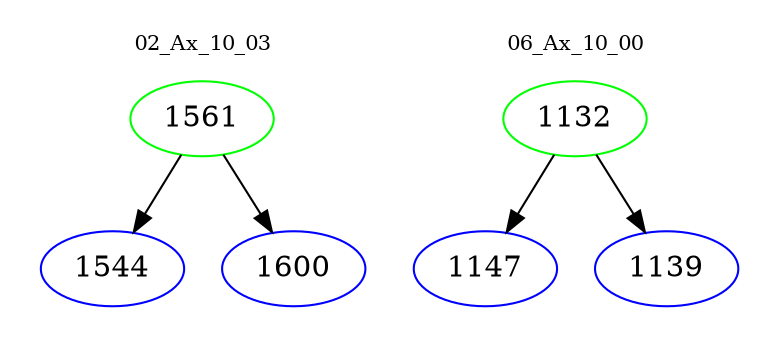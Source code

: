 digraph{
subgraph cluster_0 {
color = white
label = "02_Ax_10_03";
fontsize=10;
T0_1561 [label="1561", color="green"]
T0_1561 -> T0_1544 [color="black"]
T0_1544 [label="1544", color="blue"]
T0_1561 -> T0_1600 [color="black"]
T0_1600 [label="1600", color="blue"]
}
subgraph cluster_1 {
color = white
label = "06_Ax_10_00";
fontsize=10;
T1_1132 [label="1132", color="green"]
T1_1132 -> T1_1147 [color="black"]
T1_1147 [label="1147", color="blue"]
T1_1132 -> T1_1139 [color="black"]
T1_1139 [label="1139", color="blue"]
}
}
